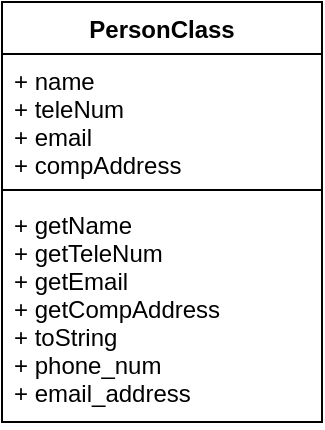 <mxfile version="15.2.7" type="device"><diagram id="T4I-NVZ-ehjzbueAnsNq" name="Page-1"><mxGraphModel dx="1038" dy="489" grid="1" gridSize="10" guides="1" tooltips="1" connect="1" arrows="1" fold="1" page="1" pageScale="1" pageWidth="850" pageHeight="1100" math="0" shadow="0"><root><mxCell id="0"/><mxCell id="1" parent="0"/><mxCell id="JhFv7skZZqte9DywBxKm-1" value="PersonClass" style="swimlane;fontStyle=1;align=center;verticalAlign=top;childLayout=stackLayout;horizontal=1;startSize=26;horizontalStack=0;resizeParent=1;resizeParentMax=0;resizeLast=0;collapsible=1;marginBottom=0;" vertex="1" parent="1"><mxGeometry x="340" y="210" width="160" height="210" as="geometry"/></mxCell><mxCell id="JhFv7skZZqte9DywBxKm-2" value="+ name&#10;+ teleNum&#10;+ email&#10;+ compAddress" style="text;strokeColor=none;fillColor=none;align=left;verticalAlign=top;spacingLeft=4;spacingRight=4;overflow=hidden;rotatable=0;points=[[0,0.5],[1,0.5]];portConstraint=eastwest;" vertex="1" parent="JhFv7skZZqte9DywBxKm-1"><mxGeometry y="26" width="160" height="64" as="geometry"/></mxCell><mxCell id="JhFv7skZZqte9DywBxKm-3" value="" style="line;strokeWidth=1;fillColor=none;align=left;verticalAlign=middle;spacingTop=-1;spacingLeft=3;spacingRight=3;rotatable=0;labelPosition=right;points=[];portConstraint=eastwest;" vertex="1" parent="JhFv7skZZqte9DywBxKm-1"><mxGeometry y="90" width="160" height="8" as="geometry"/></mxCell><mxCell id="JhFv7skZZqte9DywBxKm-4" value="+ getName&#10;+ getTeleNum&#10;+ getEmail&#10;+ getCompAddress&#10;+ toString&#10;+ phone_num&#10;+ email_address" style="text;strokeColor=none;fillColor=none;align=left;verticalAlign=top;spacingLeft=4;spacingRight=4;overflow=hidden;rotatable=0;points=[[0,0.5],[1,0.5]];portConstraint=eastwest;" vertex="1" parent="JhFv7skZZqte9DywBxKm-1"><mxGeometry y="98" width="160" height="112" as="geometry"/></mxCell></root></mxGraphModel></diagram></mxfile>